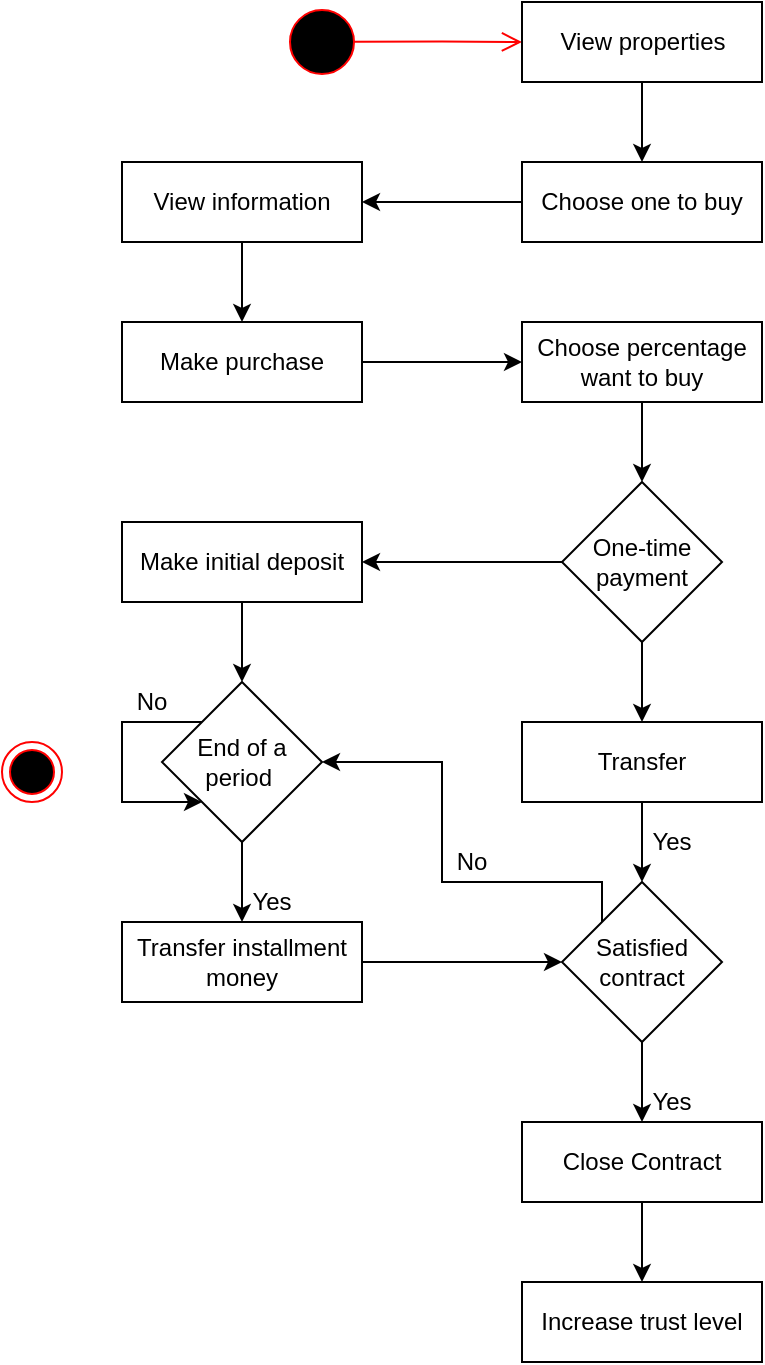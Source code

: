 <mxfile version="20.4.1" type="device"><diagram id="fEPE7QTFRqUJEK-jLknC" name="Page-1"><mxGraphModel dx="396" dy="228" grid="1" gridSize="10" guides="1" tooltips="1" connect="1" arrows="1" fold="1" page="1" pageScale="1" pageWidth="850" pageHeight="1100" math="0" shadow="0"><root><mxCell id="0"/><mxCell id="1" parent="0"/><mxCell id="89ZuDaZQjAWqyc-Nv92o-1" value="" style="ellipse;html=1;shape=endState;fillColor=#000000;strokeColor=#ff0000;" vertex="1" parent="1"><mxGeometry x="140" y="410" width="30" height="30" as="geometry"/></mxCell><mxCell id="89ZuDaZQjAWqyc-Nv92o-2" value="" style="ellipse;html=1;shape=startState;fillColor=#000000;strokeColor=#ff0000;" vertex="1" parent="1"><mxGeometry x="280" y="40" width="40" height="40" as="geometry"/></mxCell><mxCell id="89ZuDaZQjAWqyc-Nv92o-3" value="" style="edgeStyle=orthogonalEdgeStyle;html=1;verticalAlign=bottom;endArrow=open;endSize=8;strokeColor=#ff0000;rounded=0;entryX=0;entryY=0.5;entryDx=0;entryDy=0;exitX=0.9;exitY=0.496;exitDx=0;exitDy=0;exitPerimeter=0;" edge="1" source="89ZuDaZQjAWqyc-Nv92o-2" parent="1" target="89ZuDaZQjAWqyc-Nv92o-4"><mxGeometry relative="1" as="geometry"><mxPoint x="300" y="120" as="targetPoint"/><mxPoint x="320" y="60" as="sourcePoint"/><Array as="points"/></mxGeometry></mxCell><mxCell id="89ZuDaZQjAWqyc-Nv92o-6" value="" style="edgeStyle=orthogonalEdgeStyle;rounded=0;orthogonalLoop=1;jettySize=auto;html=1;" edge="1" parent="1" source="89ZuDaZQjAWqyc-Nv92o-4" target="89ZuDaZQjAWqyc-Nv92o-5"><mxGeometry relative="1" as="geometry"/></mxCell><mxCell id="89ZuDaZQjAWqyc-Nv92o-4" value="View properties" style="html=1;" vertex="1" parent="1"><mxGeometry x="400" y="40" width="120" height="40" as="geometry"/></mxCell><mxCell id="89ZuDaZQjAWqyc-Nv92o-8" value="" style="edgeStyle=orthogonalEdgeStyle;rounded=0;orthogonalLoop=1;jettySize=auto;html=1;" edge="1" parent="1" source="89ZuDaZQjAWqyc-Nv92o-5" target="89ZuDaZQjAWqyc-Nv92o-7"><mxGeometry relative="1" as="geometry"/></mxCell><mxCell id="89ZuDaZQjAWqyc-Nv92o-5" value="Choose one to buy" style="whiteSpace=wrap;html=1;" vertex="1" parent="1"><mxGeometry x="400" y="120" width="120" height="40" as="geometry"/></mxCell><mxCell id="89ZuDaZQjAWqyc-Nv92o-10" value="" style="edgeStyle=orthogonalEdgeStyle;rounded=0;orthogonalLoop=1;jettySize=auto;html=1;" edge="1" parent="1" source="89ZuDaZQjAWqyc-Nv92o-7" target="89ZuDaZQjAWqyc-Nv92o-9"><mxGeometry relative="1" as="geometry"/></mxCell><mxCell id="89ZuDaZQjAWqyc-Nv92o-7" value="View information" style="whiteSpace=wrap;html=1;" vertex="1" parent="1"><mxGeometry x="200" y="120" width="120" height="40" as="geometry"/></mxCell><mxCell id="89ZuDaZQjAWqyc-Nv92o-12" value="" style="edgeStyle=orthogonalEdgeStyle;rounded=0;orthogonalLoop=1;jettySize=auto;html=1;" edge="1" parent="1" source="89ZuDaZQjAWqyc-Nv92o-9" target="89ZuDaZQjAWqyc-Nv92o-11"><mxGeometry relative="1" as="geometry"/></mxCell><mxCell id="89ZuDaZQjAWqyc-Nv92o-9" value="Make purchase" style="whiteSpace=wrap;html=1;" vertex="1" parent="1"><mxGeometry x="200" y="200" width="120" height="40" as="geometry"/></mxCell><mxCell id="89ZuDaZQjAWqyc-Nv92o-14" style="edgeStyle=orthogonalEdgeStyle;rounded=0;orthogonalLoop=1;jettySize=auto;html=1;entryX=0.5;entryY=0;entryDx=0;entryDy=0;" edge="1" parent="1" source="89ZuDaZQjAWqyc-Nv92o-11" target="89ZuDaZQjAWqyc-Nv92o-13"><mxGeometry relative="1" as="geometry"/></mxCell><mxCell id="89ZuDaZQjAWqyc-Nv92o-11" value="Choose percentage want to buy" style="whiteSpace=wrap;html=1;" vertex="1" parent="1"><mxGeometry x="400" y="200" width="120" height="40" as="geometry"/></mxCell><mxCell id="89ZuDaZQjAWqyc-Nv92o-17" value="" style="edgeStyle=orthogonalEdgeStyle;rounded=0;orthogonalLoop=1;jettySize=auto;html=1;" edge="1" parent="1" source="89ZuDaZQjAWqyc-Nv92o-13" target="89ZuDaZQjAWqyc-Nv92o-33"><mxGeometry relative="1" as="geometry"><mxPoint x="460" y="410" as="targetPoint"/></mxGeometry></mxCell><mxCell id="89ZuDaZQjAWqyc-Nv92o-19" value="" style="edgeStyle=orthogonalEdgeStyle;rounded=0;orthogonalLoop=1;jettySize=auto;html=1;" edge="1" parent="1" source="89ZuDaZQjAWqyc-Nv92o-13" target="89ZuDaZQjAWqyc-Nv92o-18"><mxGeometry relative="1" as="geometry"/></mxCell><mxCell id="89ZuDaZQjAWqyc-Nv92o-13" value="One-time payment" style="rhombus;whiteSpace=wrap;html=1;" vertex="1" parent="1"><mxGeometry x="420" y="280" width="80" height="80" as="geometry"/></mxCell><mxCell id="89ZuDaZQjAWqyc-Nv92o-27" value="" style="edgeStyle=orthogonalEdgeStyle;rounded=0;orthogonalLoop=1;jettySize=auto;html=1;" edge="1" parent="1" source="89ZuDaZQjAWqyc-Nv92o-16" target="89ZuDaZQjAWqyc-Nv92o-26"><mxGeometry relative="1" as="geometry"/></mxCell><mxCell id="89ZuDaZQjAWqyc-Nv92o-35" style="edgeStyle=orthogonalEdgeStyle;rounded=0;orthogonalLoop=1;jettySize=auto;html=1;exitX=0;exitY=0;exitDx=0;exitDy=0;entryX=1;entryY=0.5;entryDx=0;entryDy=0;" edge="1" parent="1" source="89ZuDaZQjAWqyc-Nv92o-16" target="89ZuDaZQjAWqyc-Nv92o-21"><mxGeometry relative="1" as="geometry"><Array as="points"><mxPoint x="440" y="480"/><mxPoint x="360" y="480"/><mxPoint x="360" y="420"/></Array></mxGeometry></mxCell><mxCell id="89ZuDaZQjAWqyc-Nv92o-16" value="Satisfied contract" style="rhombus;whiteSpace=wrap;html=1;" vertex="1" parent="1"><mxGeometry x="420" y="480" width="80" height="80" as="geometry"/></mxCell><mxCell id="89ZuDaZQjAWqyc-Nv92o-22" value="" style="edgeStyle=orthogonalEdgeStyle;rounded=0;orthogonalLoop=1;jettySize=auto;html=1;" edge="1" parent="1" source="89ZuDaZQjAWqyc-Nv92o-18" target="89ZuDaZQjAWqyc-Nv92o-21"><mxGeometry relative="1" as="geometry"/></mxCell><mxCell id="89ZuDaZQjAWqyc-Nv92o-18" value="Make initial deposit" style="whiteSpace=wrap;html=1;" vertex="1" parent="1"><mxGeometry x="200" y="300" width="120" height="40" as="geometry"/></mxCell><mxCell id="89ZuDaZQjAWqyc-Nv92o-24" value="" style="edgeStyle=orthogonalEdgeStyle;rounded=0;orthogonalLoop=1;jettySize=auto;html=1;" edge="1" parent="1" source="89ZuDaZQjAWqyc-Nv92o-21" target="89ZuDaZQjAWqyc-Nv92o-23"><mxGeometry relative="1" as="geometry"/></mxCell><mxCell id="89ZuDaZQjAWqyc-Nv92o-21" value="End of a period&amp;nbsp;" style="rhombus;whiteSpace=wrap;html=1;" vertex="1" parent="1"><mxGeometry x="220" y="380" width="80" height="80" as="geometry"/></mxCell><mxCell id="89ZuDaZQjAWqyc-Nv92o-25" style="edgeStyle=orthogonalEdgeStyle;rounded=0;orthogonalLoop=1;jettySize=auto;html=1;entryX=0;entryY=0.5;entryDx=0;entryDy=0;" edge="1" parent="1" source="89ZuDaZQjAWqyc-Nv92o-23" target="89ZuDaZQjAWqyc-Nv92o-16"><mxGeometry relative="1" as="geometry"/></mxCell><mxCell id="89ZuDaZQjAWqyc-Nv92o-23" value="Transfer installment money" style="whiteSpace=wrap;html=1;" vertex="1" parent="1"><mxGeometry x="200" y="500" width="120" height="40" as="geometry"/></mxCell><mxCell id="89ZuDaZQjAWqyc-Nv92o-29" value="" style="edgeStyle=orthogonalEdgeStyle;rounded=0;orthogonalLoop=1;jettySize=auto;html=1;" edge="1" parent="1" source="89ZuDaZQjAWqyc-Nv92o-26" target="89ZuDaZQjAWqyc-Nv92o-28"><mxGeometry relative="1" as="geometry"/></mxCell><mxCell id="89ZuDaZQjAWqyc-Nv92o-26" value="Close Contract" style="whiteSpace=wrap;html=1;" vertex="1" parent="1"><mxGeometry x="400" y="600" width="120" height="40" as="geometry"/></mxCell><mxCell id="89ZuDaZQjAWqyc-Nv92o-28" value="Increase trust level" style="whiteSpace=wrap;html=1;" vertex="1" parent="1"><mxGeometry x="400" y="680" width="120" height="40" as="geometry"/></mxCell><mxCell id="89ZuDaZQjAWqyc-Nv92o-30" value="Yes" style="text;html=1;strokeColor=none;fillColor=none;align=center;verticalAlign=middle;whiteSpace=wrap;rounded=0;" vertex="1" parent="1"><mxGeometry x="260" y="480" width="30" height="20" as="geometry"/></mxCell><mxCell id="89ZuDaZQjAWqyc-Nv92o-31" value="Yes" style="text;html=1;strokeColor=none;fillColor=none;align=center;verticalAlign=middle;whiteSpace=wrap;rounded=0;" vertex="1" parent="1"><mxGeometry x="460" y="580" width="30" height="20" as="geometry"/></mxCell><mxCell id="89ZuDaZQjAWqyc-Nv92o-32" value="Yes" style="text;html=1;strokeColor=none;fillColor=none;align=center;verticalAlign=middle;whiteSpace=wrap;rounded=0;" vertex="1" parent="1"><mxGeometry x="460" y="450" width="30" height="20" as="geometry"/></mxCell><mxCell id="89ZuDaZQjAWqyc-Nv92o-34" style="edgeStyle=orthogonalEdgeStyle;rounded=0;orthogonalLoop=1;jettySize=auto;html=1;entryX=0.5;entryY=0;entryDx=0;entryDy=0;" edge="1" parent="1" source="89ZuDaZQjAWqyc-Nv92o-33" target="89ZuDaZQjAWqyc-Nv92o-16"><mxGeometry relative="1" as="geometry"/></mxCell><mxCell id="89ZuDaZQjAWqyc-Nv92o-33" value="Transfer" style="rounded=0;whiteSpace=wrap;html=1;" vertex="1" parent="1"><mxGeometry x="400" y="400" width="120" height="40" as="geometry"/></mxCell><mxCell id="89ZuDaZQjAWqyc-Nv92o-36" value="No" style="text;html=1;strokeColor=none;fillColor=none;align=center;verticalAlign=middle;whiteSpace=wrap;rounded=0;" vertex="1" parent="1"><mxGeometry x="360" y="460" width="30" height="20" as="geometry"/></mxCell><mxCell id="89ZuDaZQjAWqyc-Nv92o-38" style="edgeStyle=orthogonalEdgeStyle;rounded=0;orthogonalLoop=1;jettySize=auto;html=1;exitX=0;exitY=0;exitDx=0;exitDy=0;entryX=0;entryY=1;entryDx=0;entryDy=0;" edge="1" parent="1" source="89ZuDaZQjAWqyc-Nv92o-21" target="89ZuDaZQjAWqyc-Nv92o-21"><mxGeometry relative="1" as="geometry"><Array as="points"><mxPoint x="200" y="400"/><mxPoint x="200" y="440"/></Array></mxGeometry></mxCell><mxCell id="89ZuDaZQjAWqyc-Nv92o-40" value="No" style="text;html=1;strokeColor=none;fillColor=none;align=center;verticalAlign=middle;whiteSpace=wrap;rounded=0;" vertex="1" parent="1"><mxGeometry x="200" y="380" width="30" height="20" as="geometry"/></mxCell></root></mxGraphModel></diagram></mxfile>